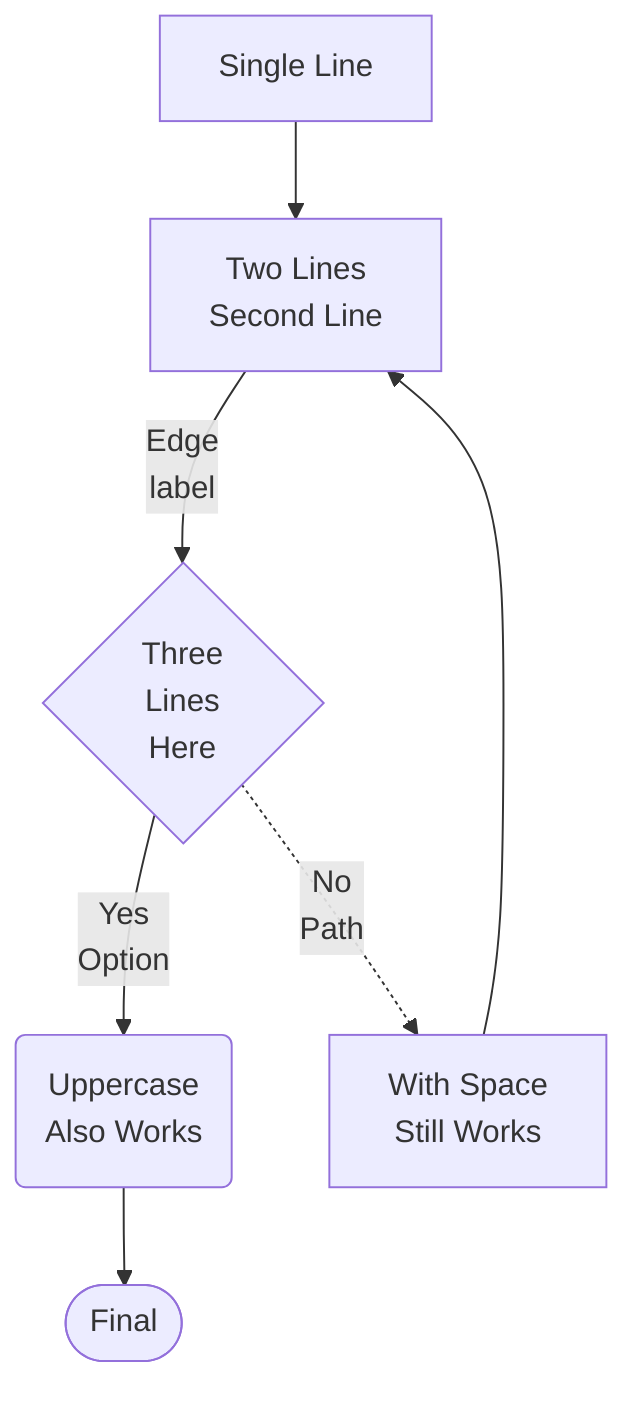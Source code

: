 graph TD
    Start[Single Line] --> Process[Two Lines<br>Second Line]
    Process -->|Edge<br>label| Decision{Three<br>Lines<br>Here}
    Decision -->|Yes<br />Option| Success(Uppercase<br />Also Works)
    Decision -.->|No<br />Path| Retry[With Space<br />Still Works]
    Success --> End([Final])
    Retry --> Process